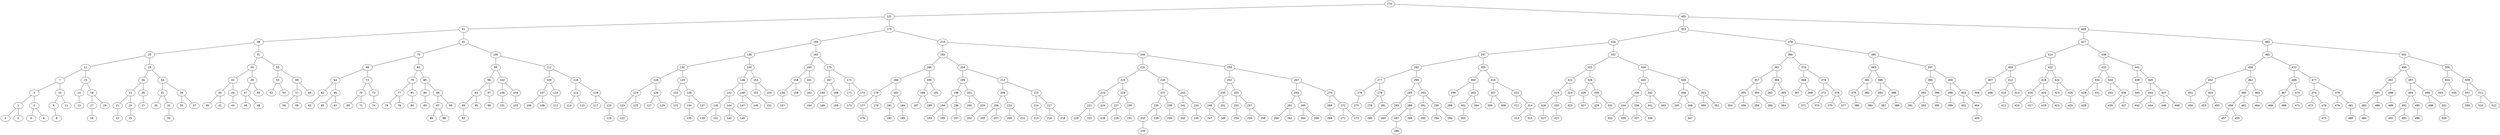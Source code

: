 graph BST {
    node [fontname="Helvetica"];
    274 [label="274"];
    274 -- 121;
    121 [label="121"];
    121 -- 61;
    61 [label="61"];
    61 -- 38;
    38 [label="38"];
    38 -- 20;
    20 [label="20"];
    20 -- 12;
    12 [label="12"];
    12 -- 7;
    7 [label="7"];
    7 -- 3;
    3 [label="3"];
    3 -- 1;
    1 [label="1"];
    1 -- 0;
    0 [label="0"];
    1 -- 2;
    2 [label="2"];
    3 -- 5;
    5 [label="5"];
    5 -- 4;
    4 [label="4"];
    5 -- 6;
    6 [label="6"];
    7 -- 10;
    10 [label="10"];
    10 -- 9;
    9 [label="9"];
    9 -- 8;
    8 [label="8"];
    10 -- 11;
    11 [label="11"];
    12 -- 15;
    15 [label="15"];
    15 -- 14;
    14 [label="14"];
    14 -- 13;
    13 [label="13"];
    15 -- 18;
    18 [label="18"];
    18 -- 17;
    17 [label="17"];
    17 -- 16;
    16 [label="16"];
    18 -- 19;
    19 [label="19"];
    20 -- 29;
    29 [label="29"];
    29 -- 26;
    26 [label="26"];
    26 -- 23;
    23 [label="23"];
    23 -- 21;
    21 [label="21"];
    21 -- 22;
    22 [label="22"];
    23 -- 24;
    24 [label="24"];
    24 -- 25;
    25 [label="25"];
    26 -- 28;
    28 [label="28"];
    28 -- 27;
    27 [label="27"];
    29 -- 34;
    34 [label="34"];
    34 -- 31;
    31 [label="31"];
    31 -- 30;
    30 [label="30"];
    31 -- 32;
    32 [label="32"];
    32 -- 33;
    33 [label="33"];
    34 -- 36;
    36 [label="36"];
    36 -- 35;
    35 [label="35"];
    36 -- 37;
    37 [label="37"];
    38 -- 51;
    51 [label="51"];
    51 -- 45;
    45 [label="45"];
    45 -- 42;
    42 [label="42"];
    42 -- 40;
    40 [label="40"];
    40 -- 39;
    39 [label="39"];
    40 -- 41;
    41 [label="41"];
    42 -- 44;
    44 [label="44"];
    44 -- 43;
    43 [label="43"];
    45 -- 49;
    49 [label="49"];
    49 -- 47;
    47 [label="47"];
    47 -- 46;
    46 [label="46"];
    47 -- 48;
    48 [label="48"];
    49 -- 50;
    50 [label="50"];
    51 -- 55;
    55 [label="55"];
    55 -- 53;
    53 [label="53"];
    53 -- 52;
    52 [label="52"];
    53 -- 54;
    54 [label="54"];
    55 -- 59;
    59 [label="59"];
    59 -- 57;
    57 [label="57"];
    57 -- 56;
    56 [label="56"];
    57 -- 58;
    58 [label="58"];
    59 -- 60;
    60 [label="60"];
    61 -- 91;
    91 [label="91"];
    91 -- 75;
    75 [label="75"];
    75 -- 68;
    68 [label="68"];
    68 -- 64;
    64 [label="64"];
    64 -- 62;
    62 [label="62"];
    62 -- 63;
    63 [label="63"];
    64 -- 66;
    66 [label="66"];
    66 -- 65;
    65 [label="65"];
    66 -- 67;
    67 [label="67"];
    68 -- 72;
    72 [label="72"];
    72 -- 70;
    70 [label="70"];
    70 -- 69;
    69 [label="69"];
    70 -- 71;
    71 [label="71"];
    72 -- 73;
    73 [label="73"];
    73 -- 74;
    74 [label="74"];
    75 -- 82;
    82 [label="82"];
    82 -- 79;
    79 [label="79"];
    79 -- 77;
    77 [label="77"];
    77 -- 76;
    76 [label="76"];
    77 -- 78;
    78 [label="78"];
    79 -- 81;
    81 [label="81"];
    81 -- 80;
    80 [label="80"];
    82 -- 85;
    85 [label="85"];
    85 -- 84;
    84 [label="84"];
    84 -- 83;
    83 [label="83"];
    85 -- 89;
    89 [label="89"];
    89 -- 87;
    87 [label="87"];
    87 -- 86;
    86 [label="86"];
    87 -- 88;
    88 [label="88"];
    89 -- 90;
    90 [label="90"];
    91 -- 105;
    105 [label="105"];
    105 -- 99;
    99 [label="99"];
    99 -- 96;
    96 [label="96"];
    96 -- 94;
    94 [label="94"];
    94 -- 93;
    93 [label="93"];
    93 -- 92;
    92 [label="92"];
    94 -- 95;
    95 [label="95"];
    96 -- 97;
    97 [label="97"];
    97 -- 98;
    98 [label="98"];
    99 -- 102;
    102 [label="102"];
    102 -- 100;
    100 [label="100"];
    100 -- 101;
    101 [label="101"];
    102 -- 104;
    104 [label="104"];
    104 -- 103;
    103 [label="103"];
    105 -- 112;
    112 [label="112"];
    112 -- 109;
    109 [label="109"];
    109 -- 107;
    107 [label="107"];
    107 -- 106;
    106 [label="106"];
    107 -- 108;
    108 [label="108"];
    109 -- 110;
    110 [label="110"];
    110 -- 111;
    111 [label="111"];
    112 -- 116;
    116 [label="116"];
    116 -- 114;
    114 [label="114"];
    114 -- 113;
    113 [label="113"];
    114 -- 115;
    115 [label="115"];
    116 -- 118;
    118 [label="118"];
    118 -- 117;
    117 [label="117"];
    118 -- 120;
    120 [label="120"];
    120 -- 119;
    119 [label="119"];
    121 -- 175;
    175 [label="175"];
    175 -- 155;
    155 [label="155"];
    155 -- 138;
    138 [label="138"];
    138 -- 130;
    130 [label="130"];
    130 -- 126;
    126 [label="126"];
    126 -- 124;
    124 [label="124"];
    124 -- 123;
    123 [label="123"];
    123 -- 122;
    122 [label="122"];
    124 -- 125;
    125 [label="125"];
    126 -- 128;
    128 [label="128"];
    128 -- 127;
    127 [label="127"];
    128 -- 129;
    129 [label="129"];
    130 -- 133;
    133 [label="133"];
    133 -- 132;
    132 [label="132"];
    132 -- 131;
    131 [label="131"];
    133 -- 136;
    136 [label="136"];
    136 -- 134;
    134 [label="134"];
    134 -- 135;
    135 [label="135"];
    136 -- 137;
    137 [label="137"];
    138 -- 150;
    150 [label="150"];
    150 -- 146;
    146 [label="146"];
    146 -- 142;
    142 [label="142"];
    142 -- 140;
    140 [label="140"];
    140 -- 139;
    139 [label="139"];
    140 -- 141;
    141 [label="141"];
    142 -- 144;
    144 [label="144"];
    144 -- 143;
    143 [label="143"];
    144 -- 145;
    145 [label="145"];
    146 -- 148;
    148 [label="148"];
    148 -- 147;
    147 [label="147"];
    148 -- 149;
    149 [label="149"];
    150 -- 153;
    153 [label="153"];
    153 -- 152;
    152 [label="152"];
    152 -- 151;
    151 [label="151"];
    153 -- 154;
    154 [label="154"];
    155 -- 163;
    163 [label="163"];
    163 -- 160;
    160 [label="160"];
    160 -- 158;
    158 [label="158"];
    158 -- 156;
    156 [label="156"];
    156 -- 157;
    157 [label="157"];
    158 -- 159;
    159 [label="159"];
    160 -- 161;
    161 [label="161"];
    161 -- 162;
    162 [label="162"];
    163 -- 170;
    170 [label="170"];
    170 -- 167;
    167 [label="167"];
    167 -- 165;
    165 [label="165"];
    165 -- 164;
    164 [label="164"];
    165 -- 166;
    166 [label="166"];
    167 -- 168;
    168 [label="168"];
    168 -- 169;
    169 [label="169"];
    170 -- 172;
    172 [label="172"];
    172 -- 171;
    171 [label="171"];
    172 -- 174;
    174 [label="174"];
    174 -- 173;
    173 [label="173"];
    175 -- 219;
    219 [label="219"];
    219 -- 192;
    192 [label="192"];
    192 -- 186;
    186 [label="186"];
    186 -- 180;
    180 [label="180"];
    180 -- 178;
    178 [label="178"];
    178 -- 177;
    177 [label="177"];
    177 -- 176;
    176 [label="176"];
    178 -- 179;
    179 [label="179"];
    180 -- 183;
    183 [label="183"];
    183 -- 181;
    181 [label="181"];
    181 -- 182;
    182 [label="182"];
    183 -- 184;
    184 [label="184"];
    184 -- 185;
    185 [label="185"];
    186 -- 190;
    190 [label="190"];
    190 -- 188;
    188 [label="188"];
    188 -- 187;
    187 [label="187"];
    188 -- 189;
    189 [label="189"];
    190 -- 191;
    191 [label="191"];
    192 -- 204;
    204 [label="204"];
    204 -- 199;
    199 [label="199"];
    199 -- 196;
    196 [label="196"];
    196 -- 194;
    194 [label="194"];
    194 -- 193;
    193 [label="193"];
    194 -- 195;
    195 [label="195"];
    196 -- 198;
    198 [label="198"];
    198 -- 197;
    197 [label="197"];
    199 -- 201;
    201 [label="201"];
    201 -- 200;
    200 [label="200"];
    201 -- 203;
    203 [label="203"];
    203 -- 202;
    202 [label="202"];
    204 -- 212;
    212 [label="212"];
    212 -- 208;
    208 [label="208"];
    208 -- 206;
    206 [label="206"];
    206 -- 205;
    205 [label="205"];
    206 -- 207;
    207 [label="207"];
    208 -- 210;
    210 [label="210"];
    210 -- 209;
    209 [label="209"];
    210 -- 211;
    211 [label="211"];
    212 -- 215;
    215 [label="215"];
    215 -- 214;
    214 [label="214"];
    214 -- 213;
    213 [label="213"];
    215 -- 217;
    217 [label="217"];
    217 -- 216;
    216 [label="216"];
    217 -- 218;
    218 [label="218"];
    219 -- 246;
    246 [label="246"];
    246 -- 232;
    232 [label="232"];
    232 -- 225;
    225 [label="225"];
    225 -- 223;
    223 [label="223"];
    223 -- 221;
    221 [label="221"];
    221 -- 220;
    220 [label="220"];
    221 -- 222;
    222 [label="222"];
    223 -- 224;
    224 [label="224"];
    225 -- 229;
    229 [label="229"];
    229 -- 227;
    227 [label="227"];
    227 -- 226;
    226 [label="226"];
    227 -- 228;
    228 [label="228"];
    229 -- 230;
    230 [label="230"];
    230 -- 231;
    231 [label="231"];
    232 -- 240;
    240 [label="240"];
    240 -- 237;
    237 [label="237"];
    237 -- 235;
    235 [label="235"];
    235 -- 233;
    233 [label="233"];
    233 -- 234;
    234 [label="234"];
    235 -- 236;
    236 [label="236"];
    237 -- 238;
    238 [label="238"];
    238 -- 239;
    239 [label="239"];
    240 -- 243;
    243 [label="243"];
    243 -- 241;
    241 [label="241"];
    241 -- 242;
    242 [label="242"];
    243 -- 244;
    244 [label="244"];
    244 -- 245;
    245 [label="245"];
    246 -- 259;
    259 [label="259"];
    259 -- 252;
    252 [label="252"];
    252 -- 250;
    250 [label="250"];
    250 -- 248;
    248 [label="248"];
    248 -- 247;
    247 [label="247"];
    248 -- 249;
    249 [label="249"];
    250 -- 251;
    251 [label="251"];
    252 -- 255;
    255 [label="255"];
    255 -- 253;
    253 [label="253"];
    253 -- 254;
    254 [label="254"];
    255 -- 257;
    257 [label="257"];
    257 -- 256;
    256 [label="256"];
    257 -- 258;
    258 [label="258"];
    259 -- 267;
    267 [label="267"];
    267 -- 263;
    263 [label="263"];
    263 -- 261;
    261 [label="261"];
    261 -- 260;
    260 [label="260"];
    261 -- 262;
    262 [label="262"];
    263 -- 265;
    265 [label="265"];
    265 -- 264;
    264 [label="264"];
    265 -- 266;
    266 [label="266"];
    267 -- 270;
    270 [label="270"];
    270 -- 269;
    269 [label="269"];
    269 -- 268;
    268 [label="268"];
    270 -- 272;
    272 [label="272"];
    272 -- 271;
    271 [label="271"];
    272 -- 273;
    273 [label="273"];
    274 -- 405;
    405 [label="405"];
    405 -- 353;
    353 [label="353"];
    353 -- 316;
    316 [label="316"];
    316 -- 297;
    297 [label="297"];
    297 -- 282;
    282 [label="282"];
    282 -- 277;
    277 [label="277"];
    277 -- 276;
    276 [label="276"];
    276 -- 275;
    275 [label="275"];
    277 -- 279;
    279 [label="279"];
    279 -- 278;
    278 [label="278"];
    279 -- 281;
    281 [label="281"];
    281 -- 280;
    280 [label="280"];
    282 -- 290;
    290 [label="290"];
    290 -- 285;
    285 [label="285"];
    285 -- 283;
    283 [label="283"];
    283 -- 284;
    284 [label="284"];
    285 -- 288;
    288 [label="288"];
    288 -- 287;
    287 [label="287"];
    287 -- 286;
    286 [label="286"];
    288 -- 289;
    289 [label="289"];
    290 -- 293;
    293 [label="293"];
    293 -- 291;
    291 [label="291"];
    291 -- 292;
    292 [label="292"];
    293 -- 295;
    295 [label="295"];
    295 -- 294;
    294 [label="294"];
    295 -- 296;
    296 [label="296"];
    297 -- 305;
    305 [label="305"];
    305 -- 300;
    300 [label="300"];
    300 -- 299;
    299 [label="299"];
    299 -- 298;
    298 [label="298"];
    300 -- 303;
    303 [label="303"];
    303 -- 301;
    301 [label="301"];
    301 -- 302;
    302 [label="302"];
    303 -- 304;
    304 [label="304"];
    305 -- 310;
    310 [label="310"];
    310 -- 307;
    307 [label="307"];
    307 -- 306;
    306 [label="306"];
    307 -- 308;
    308 [label="308"];
    310 -- 312;
    312 [label="312"];
    312 -- 311;
    311 [label="311"];
    312 -- 314;
    314 [label="314"];
    314 -- 313;
    313 [label="313"];
    314 -- 315;
    315 [label="315"];
    316 -- 332;
    332 [label="332"];
    332 -- 325;
    325 [label="325"];
    325 -- 322;
    322 [label="322"];
    322 -- 319;
    319 [label="319"];
    319 -- 318;
    318 [label="318"];
    318 -- 317;
    317 [label="317"];
    319 -- 320;
    320 [label="320"];
    320 -- 321;
    321 [label="321"];
    322 -- 324;
    324 [label="324"];
    324 -- 323;
    323 [label="323"];
    325 -- 328;
    328 [label="328"];
    328 -- 326;
    326 [label="326"];
    326 -- 327;
    327 [label="327"];
    328 -- 330;
    330 [label="330"];
    330 -- 329;
    329 [label="329"];
    330 -- 331;
    331 [label="331"];
    332 -- 344;
    344 [label="344"];
    344 -- 340;
    340 [label="340"];
    340 -- 336;
    336 [label="336"];
    336 -- 334;
    334 [label="334"];
    334 -- 333;
    333 [label="333"];
    334 -- 335;
    335 [label="335"];
    336 -- 338;
    338 [label="338"];
    338 -- 337;
    337 [label="337"];
    338 -- 339;
    339 [label="339"];
    340 -- 342;
    342 [label="342"];
    342 -- 341;
    341 [label="341"];
    342 -- 343;
    343 [label="343"];
    344 -- 349;
    349 [label="349"];
    349 -- 346;
    346 [label="346"];
    346 -- 345;
    345 [label="345"];
    346 -- 348;
    348 [label="348"];
    348 -- 347;
    347 [label="347"];
    349 -- 351;
    351 [label="351"];
    351 -- 350;
    350 [label="350"];
    351 -- 352;
    352 [label="352"];
    353 -- 378;
    378 [label="378"];
    378 -- 366;
    366 [label="366"];
    366 -- 361;
    361 [label="361"];
    361 -- 357;
    357 [label="357"];
    357 -- 355;
    355 [label="355"];
    355 -- 354;
    354 [label="354"];
    355 -- 356;
    356 [label="356"];
    357 -- 359;
    359 [label="359"];
    359 -- 358;
    358 [label="358"];
    359 -- 360;
    360 [label="360"];
    361 -- 363;
    363 [label="363"];
    363 -- 362;
    362 [label="362"];
    363 -- 365;
    365 [label="365"];
    365 -- 364;
    364 [label="364"];
    366 -- 370;
    370 [label="370"];
    370 -- 368;
    368 [label="368"];
    368 -- 367;
    367 [label="367"];
    368 -- 369;
    369 [label="369"];
    370 -- 374;
    374 [label="374"];
    374 -- 372;
    372 [label="372"];
    372 -- 371;
    371 [label="371"];
    372 -- 373;
    373 [label="373"];
    374 -- 376;
    376 [label="376"];
    376 -- 375;
    375 [label="375"];
    376 -- 377;
    377 [label="377"];
    378 -- 390;
    390 [label="390"];
    390 -- 383;
    383 [label="383"];
    383 -- 381;
    381 [label="381"];
    381 -- 379;
    379 [label="379"];
    379 -- 380;
    380 [label="380"];
    381 -- 382;
    382 [label="382"];
    383 -- 386;
    386 [label="386"];
    386 -- 385;
    385 [label="385"];
    385 -- 384;
    384 [label="384"];
    386 -- 388;
    388 [label="388"];
    388 -- 387;
    387 [label="387"];
    388 -- 389;
    389 [label="389"];
    390 -- 397;
    397 [label="397"];
    397 -- 394;
    394 [label="394"];
    394 -- 392;
    392 [label="392"];
    392 -- 391;
    391 [label="391"];
    392 -- 393;
    393 [label="393"];
    394 -- 396;
    396 [label="396"];
    396 -- 395;
    395 [label="395"];
    397 -- 400;
    400 [label="400"];
    400 -- 398;
    398 [label="398"];
    398 -- 399;
    399 [label="399"];
    400 -- 402;
    402 [label="402"];
    402 -- 401;
    401 [label="401"];
    402 -- 404;
    404 [label="404"];
    404 -- 403;
    403 [label="403"];
    405 -- 449;
    449 [label="449"];
    449 -- 427;
    427 [label="427"];
    427 -- 414;
    414 [label="414"];
    414 -- 409;
    409 [label="409"];
    409 -- 407;
    407 [label="407"];
    407 -- 406;
    406 [label="406"];
    407 -- 408;
    408 [label="408"];
    409 -- 412;
    412 [label="412"];
    412 -- 410;
    410 [label="410"];
    410 -- 411;
    411 [label="411"];
    412 -- 413;
    413 [label="413"];
    414 -- 422;
    422 [label="422"];
    422 -- 418;
    418 [label="418"];
    418 -- 416;
    416 [label="416"];
    416 -- 415;
    415 [label="415"];
    416 -- 417;
    417 [label="417"];
    418 -- 420;
    420 [label="420"];
    420 -- 419;
    419 [label="419"];
    420 -- 421;
    421 [label="421"];
    422 -- 424;
    424 [label="424"];
    424 -- 423;
    423 [label="423"];
    424 -- 426;
    426 [label="426"];
    426 -- 425;
    425 [label="425"];
    427 -- 438;
    438 [label="438"];
    438 -- 432;
    432 [label="432"];
    432 -- 430;
    430 [label="430"];
    430 -- 429;
    429 [label="429"];
    429 -- 428;
    428 [label="428"];
    430 -- 431;
    431 [label="431"];
    432 -- 434;
    434 [label="434"];
    434 -- 433;
    433 [label="433"];
    434 -- 436;
    436 [label="436"];
    436 -- 435;
    435 [label="435"];
    436 -- 437;
    437 [label="437"];
    438 -- 441;
    441 [label="441"];
    441 -- 439;
    439 [label="439"];
    439 -- 440;
    440 [label="440"];
    441 -- 445;
    445 [label="445"];
    445 -- 443;
    443 [label="443"];
    443 -- 442;
    442 [label="442"];
    443 -- 444;
    444 [label="444"];
    445 -- 447;
    447 [label="447"];
    447 -- 446;
    446 [label="446"];
    447 -- 448;
    448 [label="448"];
    449 -- 482;
    482 [label="482"];
    482 -- 465;
    465 [label="465"];
    465 -- 456;
    456 [label="456"];
    456 -- 452;
    452 [label="452"];
    452 -- 451;
    451 [label="451"];
    451 -- 450;
    450 [label="450"];
    452 -- 454;
    454 [label="454"];
    454 -- 453;
    453 [label="453"];
    454 -- 455;
    455 [label="455"];
    456 -- 462;
    462 [label="462"];
    462 -- 460;
    460 [label="460"];
    460 -- 458;
    458 [label="458"];
    458 -- 457;
    457 [label="457"];
    458 -- 459;
    459 [label="459"];
    460 -- 461;
    461 [label="461"];
    462 -- 463;
    463 [label="463"];
    463 -- 464;
    464 [label="464"];
    465 -- 472;
    472 [label="472"];
    472 -- 469;
    469 [label="469"];
    469 -- 467;
    467 [label="467"];
    467 -- 466;
    466 [label="466"];
    467 -- 468;
    468 [label="468"];
    469 -- 470;
    470 [label="470"];
    470 -- 471;
    471 [label="471"];
    472 -- 477;
    477 [label="477"];
    477 -- 474;
    474 [label="474"];
    474 -- 473;
    473 [label="473"];
    474 -- 476;
    476 [label="476"];
    476 -- 475;
    475 [label="475"];
    477 -- 479;
    479 [label="479"];
    479 -- 478;
    478 [label="478"];
    479 -- 481;
    481 [label="481"];
    481 -- 480;
    480 [label="480"];
    482 -- 502;
    502 [label="502"];
    502 -- 490;
    490 [label="490"];
    490 -- 487;
    487 [label="487"];
    487 -- 485;
    485 [label="485"];
    485 -- 483;
    483 [label="483"];
    483 -- 484;
    484 [label="484"];
    485 -- 486;
    486 [label="486"];
    487 -- 488;
    488 [label="488"];
    488 -- 489;
    489 [label="489"];
    490 -- 497;
    497 [label="497"];
    497 -- 494;
    494 [label="494"];
    494 -- 492;
    492 [label="492"];
    492 -- 491;
    491 [label="491"];
    492 -- 493;
    493 [label="493"];
    494 -- 495;
    495 [label="495"];
    495 -- 496;
    496 [label="496"];
    497 -- 499;
    499 [label="499"];
    499 -- 498;
    498 [label="498"];
    499 -- 501;
    501 [label="501"];
    501 -- 500;
    500 [label="500"];
    502 -- 506;
    506 [label="506"];
    506 -- 504;
    504 [label="504"];
    504 -- 503;
    503 [label="503"];
    504 -- 505;
    505 [label="505"];
    506 -- 509;
    509 [label="509"];
    509 -- 507;
    507 [label="507"];
    507 -- 508;
    508 [label="508"];
    509 -- 511;
    511 [label="511"];
    511 -- 510;
    510 [label="510"];
    511 -- 512;
    512 [label="512"];
}
